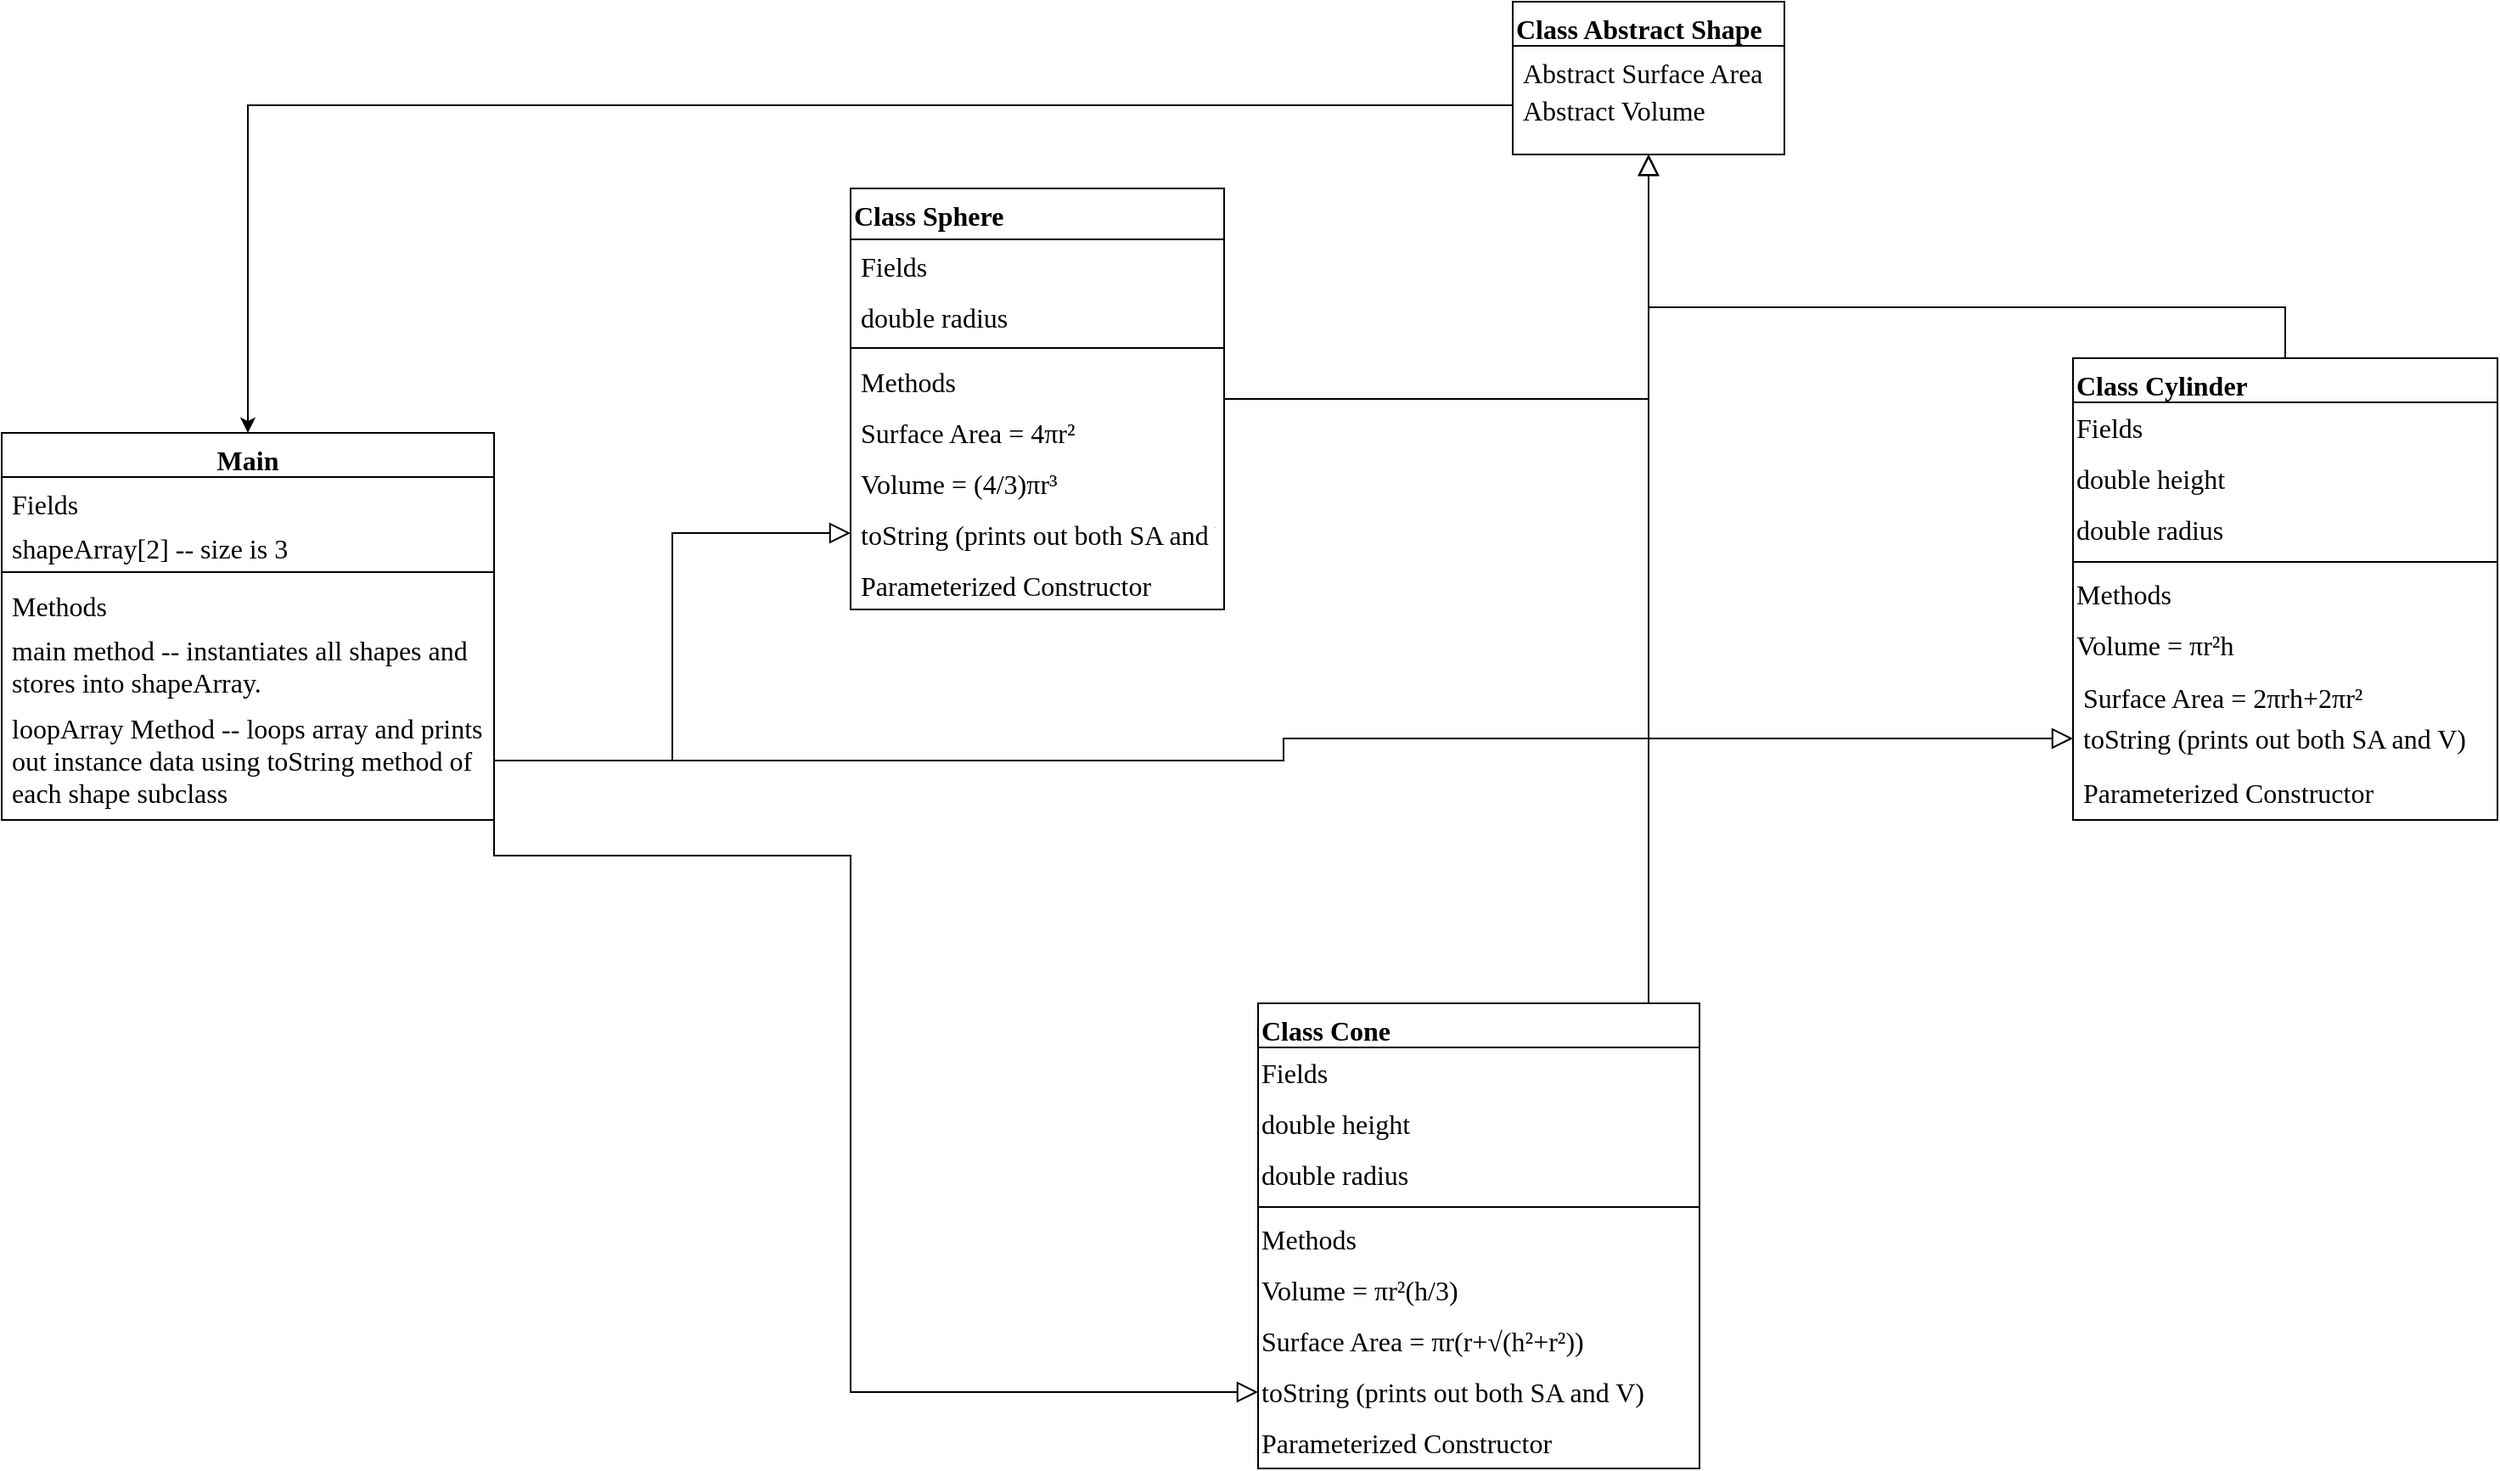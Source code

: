 <mxfile version="20.3.0" type="device"><diagram id="C5RBs43oDa-KdzZeNtuy" name="Page-1"><mxGraphModel dx="3061" dy="1540" grid="1" gridSize="10" guides="1" tooltips="1" connect="1" arrows="1" fold="1" page="1" pageScale="1" pageWidth="827" pageHeight="1169" math="0" shadow="0"><root><mxCell id="WIyWlLk6GJQsqaUBKTNV-0"/><mxCell id="WIyWlLk6GJQsqaUBKTNV-1" parent="WIyWlLk6GJQsqaUBKTNV-0"/><mxCell id="zkfFHV4jXpPFQw0GAbJ--0" value="Class Abstract Shape" style="swimlane;fontStyle=1;align=left;verticalAlign=top;childLayout=stackLayout;horizontal=1;startSize=26;horizontalStack=0;resizeParent=1;resizeLast=0;collapsible=1;marginBottom=0;rounded=0;shadow=0;strokeWidth=1;fontFamily=Times New Roman;fontSize=16;" parent="WIyWlLk6GJQsqaUBKTNV-1" vertex="1"><mxGeometry x="120" y="60" width="160" height="90" as="geometry"><mxRectangle x="30" y="50" width="160" height="26" as="alternateBounds"/></mxGeometry></mxCell><mxCell id="zkfFHV4jXpPFQw0GAbJ--1" value="Abstract Surface Area" style="text;align=left;verticalAlign=top;spacingLeft=4;spacingRight=4;overflow=hidden;rotatable=0;points=[[0,0.5],[1,0.5]];portConstraint=eastwest;fontFamily=Times New Roman;fontSize=16;" parent="zkfFHV4jXpPFQw0GAbJ--0" vertex="1"><mxGeometry y="26" width="160" height="22" as="geometry"/></mxCell><mxCell id="zkfFHV4jXpPFQw0GAbJ--2" value="Abstract Volume" style="text;align=left;verticalAlign=top;spacingLeft=4;spacingRight=4;overflow=hidden;rotatable=0;points=[[0,0.5],[1,0.5]];portConstraint=eastwest;rounded=0;shadow=0;html=0;fontFamily=Times New Roman;fontSize=16;" parent="zkfFHV4jXpPFQw0GAbJ--0" vertex="1"><mxGeometry y="48" width="160" height="26" as="geometry"/></mxCell><mxCell id="zkfFHV4jXpPFQw0GAbJ--6" value="Class Cone" style="swimlane;fontStyle=1;align=left;verticalAlign=top;childLayout=stackLayout;horizontal=1;startSize=26;horizontalStack=0;resizeParent=1;resizeLast=0;collapsible=1;marginBottom=0;rounded=0;shadow=0;strokeWidth=1;fontFamily=Times New Roman;fontSize=16;" parent="WIyWlLk6GJQsqaUBKTNV-1" vertex="1"><mxGeometry x="-30" y="650" width="260" height="274" as="geometry"><mxRectangle x="130" y="380" width="160" height="26" as="alternateBounds"/></mxGeometry></mxCell><mxCell id="VFTQwc6tG4OV-4kIlMC4-46" value="&lt;font style=&quot;font-size: 16px;&quot;&gt;Fields&lt;br style=&quot;font-size: 16px;&quot;&gt;&lt;/font&gt;" style="text;html=1;align=left;verticalAlign=middle;resizable=0;points=[];autosize=1;strokeColor=none;fillColor=none;fontSize=16;fontFamily=Times New Roman;" vertex="1" parent="zkfFHV4jXpPFQw0GAbJ--6"><mxGeometry y="26" width="260" height="30" as="geometry"/></mxCell><mxCell id="VFTQwc6tG4OV-4kIlMC4-3" value="double height" style="text;html=1;align=left;verticalAlign=middle;resizable=0;points=[];autosize=1;strokeColor=none;fillColor=none;fontSize=16;fontFamily=Times New Roman;" vertex="1" parent="zkfFHV4jXpPFQw0GAbJ--6"><mxGeometry y="56" width="260" height="30" as="geometry"/></mxCell><mxCell id="VFTQwc6tG4OV-4kIlMC4-45" value="double radius" style="text;html=1;align=left;verticalAlign=middle;resizable=0;points=[];autosize=1;strokeColor=none;fillColor=none;fontSize=16;fontFamily=Times New Roman;" vertex="1" parent="zkfFHV4jXpPFQw0GAbJ--6"><mxGeometry y="86" width="260" height="30" as="geometry"/></mxCell><mxCell id="VFTQwc6tG4OV-4kIlMC4-48" value="" style="line;strokeWidth=1;fillColor=none;align=left;verticalAlign=middle;spacingTop=-1;spacingLeft=3;spacingRight=3;rotatable=0;labelPosition=right;points=[];portConstraint=eastwest;strokeColor=inherit;fontFamily=Times New Roman;fontSize=16;" vertex="1" parent="zkfFHV4jXpPFQw0GAbJ--6"><mxGeometry y="116" width="260" height="8" as="geometry"/></mxCell><mxCell id="VFTQwc6tG4OV-4kIlMC4-42" value="Methods" style="text;html=1;align=left;verticalAlign=middle;resizable=0;points=[];autosize=1;strokeColor=none;fillColor=none;fontSize=16;fontFamily=Times New Roman;" vertex="1" parent="zkfFHV4jXpPFQw0GAbJ--6"><mxGeometry y="124" width="260" height="30" as="geometry"/></mxCell><mxCell id="VFTQwc6tG4OV-4kIlMC4-43" value="Volume = πr²(h/3)" style="text;html=1;align=left;verticalAlign=middle;resizable=0;points=[];autosize=1;strokeColor=none;fillColor=none;fontSize=16;fontFamily=Times New Roman;" vertex="1" parent="zkfFHV4jXpPFQw0GAbJ--6"><mxGeometry y="154" width="260" height="30" as="geometry"/></mxCell><mxCell id="VFTQwc6tG4OV-4kIlMC4-2" value="&lt;font style=&quot;font-size: 16px;&quot;&gt;Surface Area = πr(r+√(h²+r²))&lt;/font&gt;" style="text;html=1;align=left;verticalAlign=middle;resizable=0;points=[];autosize=1;strokeColor=none;fillColor=none;fontSize=16;fontFamily=Times New Roman;" vertex="1" parent="zkfFHV4jXpPFQw0GAbJ--6"><mxGeometry y="184" width="260" height="30" as="geometry"/></mxCell><mxCell id="VFTQwc6tG4OV-4kIlMC4-60" value="toString (prints out&amp;nbsp;&lt;span style=&quot;padding: 0px; margin: 0px; font-size: 16px;&quot;&gt;both SA and V&lt;/span&gt;)" style="text;html=1;align=left;verticalAlign=middle;resizable=0;points=[];autosize=1;strokeColor=none;fillColor=none;fontSize=16;fontFamily=Times New Roman;" vertex="1" parent="zkfFHV4jXpPFQw0GAbJ--6"><mxGeometry y="214" width="260" height="30" as="geometry"/></mxCell><mxCell id="VFTQwc6tG4OV-4kIlMC4-65" value="Parameterized Constructor" style="text;html=1;align=left;verticalAlign=middle;resizable=0;points=[];autosize=1;strokeColor=none;fillColor=none;fontSize=16;fontFamily=Times New Roman;" vertex="1" parent="zkfFHV4jXpPFQw0GAbJ--6"><mxGeometry y="244" width="260" height="30" as="geometry"/></mxCell><mxCell id="zkfFHV4jXpPFQw0GAbJ--12" value="" style="endArrow=block;endSize=10;endFill=0;shadow=0;strokeWidth=1;rounded=0;edgeStyle=elbowEdgeStyle;elbow=vertical;fontFamily=Times New Roman;fontSize=16;align=left;" parent="WIyWlLk6GJQsqaUBKTNV-1" source="zkfFHV4jXpPFQw0GAbJ--6" target="zkfFHV4jXpPFQw0GAbJ--0" edge="1"><mxGeometry width="160" relative="1" as="geometry"><mxPoint x="66" y="293" as="sourcePoint"/><mxPoint x="66" y="293" as="targetPoint"/><Array as="points"><mxPoint x="200" y="320"/><mxPoint x="198" y="220"/><mxPoint x="320" y="400"/><mxPoint x="296" y="350"/><mxPoint x="286" y="300"/></Array></mxGeometry></mxCell><mxCell id="zkfFHV4jXpPFQw0GAbJ--13" value="Class Cylinder" style="swimlane;fontStyle=1;align=left;verticalAlign=top;childLayout=stackLayout;horizontal=1;startSize=26;horizontalStack=0;resizeParent=1;resizeLast=0;collapsible=1;marginBottom=0;rounded=0;shadow=0;strokeWidth=1;fontFamily=Times New Roman;fontSize=16;" parent="WIyWlLk6GJQsqaUBKTNV-1" vertex="1"><mxGeometry x="450" y="270" width="250" height="272" as="geometry"><mxRectangle x="340" y="380" width="170" height="26" as="alternateBounds"/></mxGeometry></mxCell><mxCell id="VFTQwc6tG4OV-4kIlMC4-35" value="Fields" style="text;html=1;align=left;verticalAlign=middle;resizable=0;points=[];autosize=1;strokeColor=none;fillColor=none;fontSize=16;fontFamily=Times New Roman;" vertex="1" parent="zkfFHV4jXpPFQw0GAbJ--13"><mxGeometry y="26" width="250" height="30" as="geometry"/></mxCell><mxCell id="VFTQwc6tG4OV-4kIlMC4-36" value="double height" style="text;html=1;align=left;verticalAlign=middle;resizable=0;points=[];autosize=1;strokeColor=none;fillColor=none;fontSize=16;fontFamily=Times New Roman;" vertex="1" parent="zkfFHV4jXpPFQw0GAbJ--13"><mxGeometry y="56" width="250" height="30" as="geometry"/></mxCell><mxCell id="VFTQwc6tG4OV-4kIlMC4-31" value="&lt;span style=&quot;font-size: 16px;&quot;&gt;double radius&lt;/span&gt;" style="text;html=1;align=left;verticalAlign=middle;resizable=0;points=[];autosize=1;strokeColor=none;fillColor=none;fontSize=16;fontFamily=Times New Roman;" vertex="1" parent="zkfFHV4jXpPFQw0GAbJ--13"><mxGeometry y="86" width="250" height="30" as="geometry"/></mxCell><mxCell id="VFTQwc6tG4OV-4kIlMC4-44" value="" style="line;strokeWidth=1;fillColor=none;align=left;verticalAlign=middle;spacingTop=-1;spacingLeft=3;spacingRight=3;rotatable=0;labelPosition=right;points=[];portConstraint=eastwest;strokeColor=inherit;fontFamily=Times New Roman;fontSize=16;" vertex="1" parent="zkfFHV4jXpPFQw0GAbJ--13"><mxGeometry y="116" width="250" height="8" as="geometry"/></mxCell><mxCell id="VFTQwc6tG4OV-4kIlMC4-33" value="Methods" style="text;html=1;align=left;verticalAlign=middle;resizable=0;points=[];autosize=1;strokeColor=none;fillColor=none;fontSize=16;fontFamily=Times New Roman;" vertex="1" parent="zkfFHV4jXpPFQw0GAbJ--13"><mxGeometry y="124" width="250" height="30" as="geometry"/></mxCell><mxCell id="VFTQwc6tG4OV-4kIlMC4-5" value="Volume =&amp;nbsp;&lt;span style=&quot;font-size: 16px;&quot;&gt;πr²h&lt;/span&gt;" style="text;html=1;align=left;verticalAlign=middle;resizable=0;points=[];autosize=1;strokeColor=none;fillColor=none;fontSize=16;fontFamily=Times New Roman;" vertex="1" parent="zkfFHV4jXpPFQw0GAbJ--13"><mxGeometry y="154" width="250" height="30" as="geometry"/></mxCell><mxCell id="zkfFHV4jXpPFQw0GAbJ--14" value="Surface Area = 2πrh+2πr²" style="text;align=left;verticalAlign=top;spacingLeft=4;spacingRight=4;overflow=hidden;rotatable=0;points=[[0,0.5],[1,0.5]];portConstraint=eastwest;fontFamily=Times New Roman;fontSize=16;" parent="zkfFHV4jXpPFQw0GAbJ--13" vertex="1"><mxGeometry y="184" width="250" height="24" as="geometry"/></mxCell><mxCell id="VFTQwc6tG4OV-4kIlMC4-61" value="toString (prints out both SA and V)" style="text;align=left;verticalAlign=top;spacingLeft=4;spacingRight=4;overflow=hidden;rotatable=0;points=[[0,0.5],[1,0.5]];portConstraint=eastwest;fontFamily=Times New Roman;fontSize=16;" vertex="1" parent="zkfFHV4jXpPFQw0GAbJ--13"><mxGeometry y="208" width="250" height="32" as="geometry"/></mxCell><mxCell id="VFTQwc6tG4OV-4kIlMC4-66" value="Parameterized Constructor" style="text;align=left;verticalAlign=top;spacingLeft=4;spacingRight=4;overflow=hidden;rotatable=0;points=[[0,0.5],[1,0.5]];portConstraint=eastwest;fontFamily=Times New Roman;fontSize=16;" vertex="1" parent="zkfFHV4jXpPFQw0GAbJ--13"><mxGeometry y="240" width="250" height="32" as="geometry"/></mxCell><mxCell id="zkfFHV4jXpPFQw0GAbJ--16" value="" style="endArrow=block;endSize=10;endFill=0;shadow=0;strokeWidth=1;rounded=0;edgeStyle=elbowEdgeStyle;elbow=vertical;fontFamily=Times New Roman;fontSize=16;entryX=0.5;entryY=1;entryDx=0;entryDy=0;align=left;" parent="WIyWlLk6GJQsqaUBKTNV-1" source="zkfFHV4jXpPFQw0GAbJ--13" target="zkfFHV4jXpPFQw0GAbJ--0" edge="1"><mxGeometry width="160" relative="1" as="geometry"><mxPoint x="76" y="463" as="sourcePoint"/><mxPoint x="196" y="280" as="targetPoint"/><Array as="points"><mxPoint x="236" y="240"/></Array></mxGeometry></mxCell><mxCell id="VFTQwc6tG4OV-4kIlMC4-19" style="edgeStyle=orthogonalEdgeStyle;rounded=0;orthogonalLoop=1;jettySize=auto;html=1;fontFamily=Times New Roman;fontSize=16;endArrow=block;endSize=10;endFill=0;shadow=0;strokeWidth=1;entryX=0.5;entryY=1;entryDx=0;entryDy=0;align=left;" edge="1" parent="WIyWlLk6GJQsqaUBKTNV-1" source="VFTQwc6tG4OV-4kIlMC4-9" target="zkfFHV4jXpPFQw0GAbJ--0"><mxGeometry relative="1" as="geometry"><mxPoint x="196" y="180" as="targetPoint"/></mxGeometry></mxCell><mxCell id="VFTQwc6tG4OV-4kIlMC4-9" value="Class Sphere" style="swimlane;fontStyle=1;childLayout=stackLayout;horizontal=1;startSize=30;horizontalStack=0;resizeParent=1;resizeParentMax=0;resizeLast=0;collapsible=1;marginBottom=0;fontFamily=Times New Roman;fontSize=16;align=left;" vertex="1" parent="WIyWlLk6GJQsqaUBKTNV-1"><mxGeometry x="-270" y="170" width="220" height="248" as="geometry"/></mxCell><mxCell id="VFTQwc6tG4OV-4kIlMC4-50" value="Fields" style="text;strokeColor=none;fillColor=none;align=left;verticalAlign=middle;spacingLeft=4;spacingRight=4;overflow=hidden;points=[[0,0.5],[1,0.5]];portConstraint=eastwest;rotatable=0;fontFamily=Times New Roman;fontSize=16;" vertex="1" parent="VFTQwc6tG4OV-4kIlMC4-9"><mxGeometry y="30" width="220" height="30" as="geometry"/></mxCell><mxCell id="VFTQwc6tG4OV-4kIlMC4-52" value="double radius" style="text;strokeColor=none;fillColor=none;align=left;verticalAlign=middle;spacingLeft=4;spacingRight=4;overflow=hidden;points=[[0,0.5],[1,0.5]];portConstraint=eastwest;rotatable=0;fontFamily=Times New Roman;fontSize=16;" vertex="1" parent="VFTQwc6tG4OV-4kIlMC4-9"><mxGeometry y="60" width="220" height="30" as="geometry"/></mxCell><mxCell id="VFTQwc6tG4OV-4kIlMC4-53" value="" style="line;strokeWidth=1;fillColor=none;align=left;verticalAlign=middle;spacingTop=-1;spacingLeft=3;spacingRight=3;rotatable=0;labelPosition=right;points=[];portConstraint=eastwest;strokeColor=inherit;fontFamily=Times New Roman;fontSize=16;" vertex="1" parent="VFTQwc6tG4OV-4kIlMC4-9"><mxGeometry y="90" width="220" height="8" as="geometry"/></mxCell><mxCell id="VFTQwc6tG4OV-4kIlMC4-51" value="Methods" style="text;strokeColor=none;fillColor=none;align=left;verticalAlign=middle;spacingLeft=4;spacingRight=4;overflow=hidden;points=[[0,0.5],[1,0.5]];portConstraint=eastwest;rotatable=0;fontFamily=Times New Roman;fontSize=16;" vertex="1" parent="VFTQwc6tG4OV-4kIlMC4-9"><mxGeometry y="98" width="220" height="30" as="geometry"/></mxCell><mxCell id="VFTQwc6tG4OV-4kIlMC4-10" value="Surface Area = 4πr²" style="text;strokeColor=none;fillColor=none;align=left;verticalAlign=middle;spacingLeft=4;spacingRight=4;overflow=hidden;points=[[0,0.5],[1,0.5]];portConstraint=eastwest;rotatable=0;fontFamily=Times New Roman;fontSize=16;" vertex="1" parent="VFTQwc6tG4OV-4kIlMC4-9"><mxGeometry y="128" width="220" height="30" as="geometry"/></mxCell><mxCell id="VFTQwc6tG4OV-4kIlMC4-12" value="Volume = (4/3)πr³" style="text;strokeColor=none;fillColor=none;align=left;verticalAlign=middle;spacingLeft=4;spacingRight=4;overflow=hidden;points=[[0,0.5],[1,0.5]];portConstraint=eastwest;rotatable=0;fontFamily=Times New Roman;fontSize=16;" vertex="1" parent="VFTQwc6tG4OV-4kIlMC4-9"><mxGeometry y="158" width="220" height="30" as="geometry"/></mxCell><mxCell id="VFTQwc6tG4OV-4kIlMC4-59" value="toString (prints out both SA and V)" style="text;strokeColor=none;fillColor=none;align=left;verticalAlign=middle;spacingLeft=4;spacingRight=4;overflow=hidden;points=[[0,0.5],[1,0.5]];portConstraint=eastwest;rotatable=0;fontFamily=Times New Roman;fontSize=16;" vertex="1" parent="VFTQwc6tG4OV-4kIlMC4-9"><mxGeometry y="188" width="220" height="30" as="geometry"/></mxCell><mxCell id="VFTQwc6tG4OV-4kIlMC4-64" value="Parameterized Constructor" style="text;strokeColor=none;fillColor=none;align=left;verticalAlign=middle;spacingLeft=4;spacingRight=4;overflow=hidden;points=[[0,0.5],[1,0.5]];portConstraint=eastwest;rotatable=0;fontFamily=Times New Roman;fontSize=16;" vertex="1" parent="VFTQwc6tG4OV-4kIlMC4-9"><mxGeometry y="218" width="220" height="30" as="geometry"/></mxCell><mxCell id="VFTQwc6tG4OV-4kIlMC4-54" value="Main" style="swimlane;fontStyle=1;align=center;verticalAlign=top;childLayout=stackLayout;horizontal=1;startSize=26;horizontalStack=0;resizeParent=1;resizeParentMax=0;resizeLast=0;collapsible=1;marginBottom=0;fontFamily=Times New Roman;fontSize=16;" vertex="1" parent="WIyWlLk6GJQsqaUBKTNV-1"><mxGeometry x="-770" y="314" width="290" height="228" as="geometry"/></mxCell><mxCell id="VFTQwc6tG4OV-4kIlMC4-55" value="Fields" style="text;strokeColor=none;fillColor=none;align=left;verticalAlign=top;spacingLeft=4;spacingRight=4;overflow=hidden;rotatable=0;points=[[0,0.5],[1,0.5]];portConstraint=eastwest;fontFamily=Times New Roman;fontSize=16;" vertex="1" parent="VFTQwc6tG4OV-4kIlMC4-54"><mxGeometry y="26" width="290" height="26" as="geometry"/></mxCell><mxCell id="VFTQwc6tG4OV-4kIlMC4-67" value="shapeArray[2] -- size is 3" style="text;strokeColor=none;fillColor=none;align=left;verticalAlign=top;spacingLeft=4;spacingRight=4;overflow=hidden;rotatable=0;points=[[0,0.5],[1,0.5]];portConstraint=eastwest;fontFamily=Times New Roman;fontSize=16;" vertex="1" parent="VFTQwc6tG4OV-4kIlMC4-54"><mxGeometry y="52" width="290" height="26" as="geometry"/></mxCell><mxCell id="VFTQwc6tG4OV-4kIlMC4-72" value="" style="line;strokeWidth=1;fillColor=none;align=left;verticalAlign=middle;spacingTop=-1;spacingLeft=3;spacingRight=3;rotatable=0;labelPosition=right;points=[];portConstraint=eastwest;strokeColor=inherit;fontFamily=Times New Roman;fontSize=16;" vertex="1" parent="VFTQwc6tG4OV-4kIlMC4-54"><mxGeometry y="78" width="290" height="8" as="geometry"/></mxCell><mxCell id="VFTQwc6tG4OV-4kIlMC4-69" value="Methods" style="text;strokeColor=none;fillColor=none;align=left;verticalAlign=top;spacingLeft=4;spacingRight=4;overflow=hidden;rotatable=0;points=[[0,0.5],[1,0.5]];portConstraint=eastwest;fontFamily=Times New Roman;fontSize=16;" vertex="1" parent="VFTQwc6tG4OV-4kIlMC4-54"><mxGeometry y="86" width="290" height="26" as="geometry"/></mxCell><mxCell id="VFTQwc6tG4OV-4kIlMC4-70" value="main method -- instantiates all shapes and &#10;stores into shapeArray." style="text;strokeColor=none;fillColor=none;align=left;verticalAlign=top;spacingLeft=4;spacingRight=4;overflow=hidden;rotatable=0;points=[[0,0.5],[1,0.5]];portConstraint=eastwest;fontFamily=Times New Roman;fontSize=16;" vertex="1" parent="VFTQwc6tG4OV-4kIlMC4-54"><mxGeometry y="112" width="290" height="46" as="geometry"/></mxCell><mxCell id="VFTQwc6tG4OV-4kIlMC4-71" value="loopArray Method -- loops array and prints&#10;out instance data using toString method of&#10;each shape subclass" style="text;strokeColor=none;fillColor=none;align=left;verticalAlign=top;spacingLeft=4;spacingRight=4;overflow=hidden;rotatable=0;points=[[0,0.5],[1,0.5]];portConstraint=eastwest;fontFamily=Times New Roman;fontSize=16;" vertex="1" parent="VFTQwc6tG4OV-4kIlMC4-54"><mxGeometry y="158" width="290" height="70" as="geometry"/></mxCell><mxCell id="VFTQwc6tG4OV-4kIlMC4-74" style="edgeStyle=orthogonalEdgeStyle;rounded=0;orthogonalLoop=1;jettySize=auto;html=1;exitX=0;exitY=0.5;exitDx=0;exitDy=0;entryX=0.5;entryY=0;entryDx=0;entryDy=0;strokeColor=#000000;fontFamily=Times New Roman;fontSize=16;" edge="1" parent="WIyWlLk6GJQsqaUBKTNV-1" source="zkfFHV4jXpPFQw0GAbJ--2" target="VFTQwc6tG4OV-4kIlMC4-54"><mxGeometry relative="1" as="geometry"/></mxCell><mxCell id="VFTQwc6tG4OV-4kIlMC4-75" style="edgeStyle=orthogonalEdgeStyle;rounded=0;orthogonalLoop=1;jettySize=auto;html=1;exitX=1;exitY=0.5;exitDx=0;exitDy=0;entryX=0;entryY=0.5;entryDx=0;entryDy=0;strokeColor=default;fontFamily=Times New Roman;fontSize=16;endArrow=block;align=left;endSize=10;endFill=0;shadow=0;strokeWidth=1;" edge="1" parent="WIyWlLk6GJQsqaUBKTNV-1" source="VFTQwc6tG4OV-4kIlMC4-71" target="VFTQwc6tG4OV-4kIlMC4-59"><mxGeometry relative="1" as="geometry"/></mxCell><mxCell id="VFTQwc6tG4OV-4kIlMC4-76" style="edgeStyle=orthogonalEdgeStyle;rounded=0;orthogonalLoop=1;jettySize=auto;html=1;exitX=1;exitY=0.5;exitDx=0;exitDy=0;entryX=0;entryY=0.5;entryDx=0;entryDy=0;strokeColor=default;fontFamily=Times New Roman;fontSize=16;endArrow=block;align=left;endSize=10;endFill=0;shadow=0;strokeWidth=1;" edge="1" parent="WIyWlLk6GJQsqaUBKTNV-1" source="VFTQwc6tG4OV-4kIlMC4-71" target="VFTQwc6tG4OV-4kIlMC4-61"><mxGeometry relative="1" as="geometry"/></mxCell><mxCell id="VFTQwc6tG4OV-4kIlMC4-77" style="edgeStyle=orthogonalEdgeStyle;rounded=0;orthogonalLoop=1;jettySize=auto;html=1;exitX=1;exitY=0.5;exitDx=0;exitDy=0;strokeColor=default;fontFamily=Times New Roman;fontSize=16;endArrow=block;align=left;endSize=10;endFill=0;shadow=0;strokeWidth=1;" edge="1" parent="WIyWlLk6GJQsqaUBKTNV-1" source="VFTQwc6tG4OV-4kIlMC4-71" target="VFTQwc6tG4OV-4kIlMC4-60"><mxGeometry relative="1" as="geometry"><Array as="points"><mxPoint x="-270" y="563"/><mxPoint x="-270" y="879"/></Array></mxGeometry></mxCell></root></mxGraphModel></diagram></mxfile>